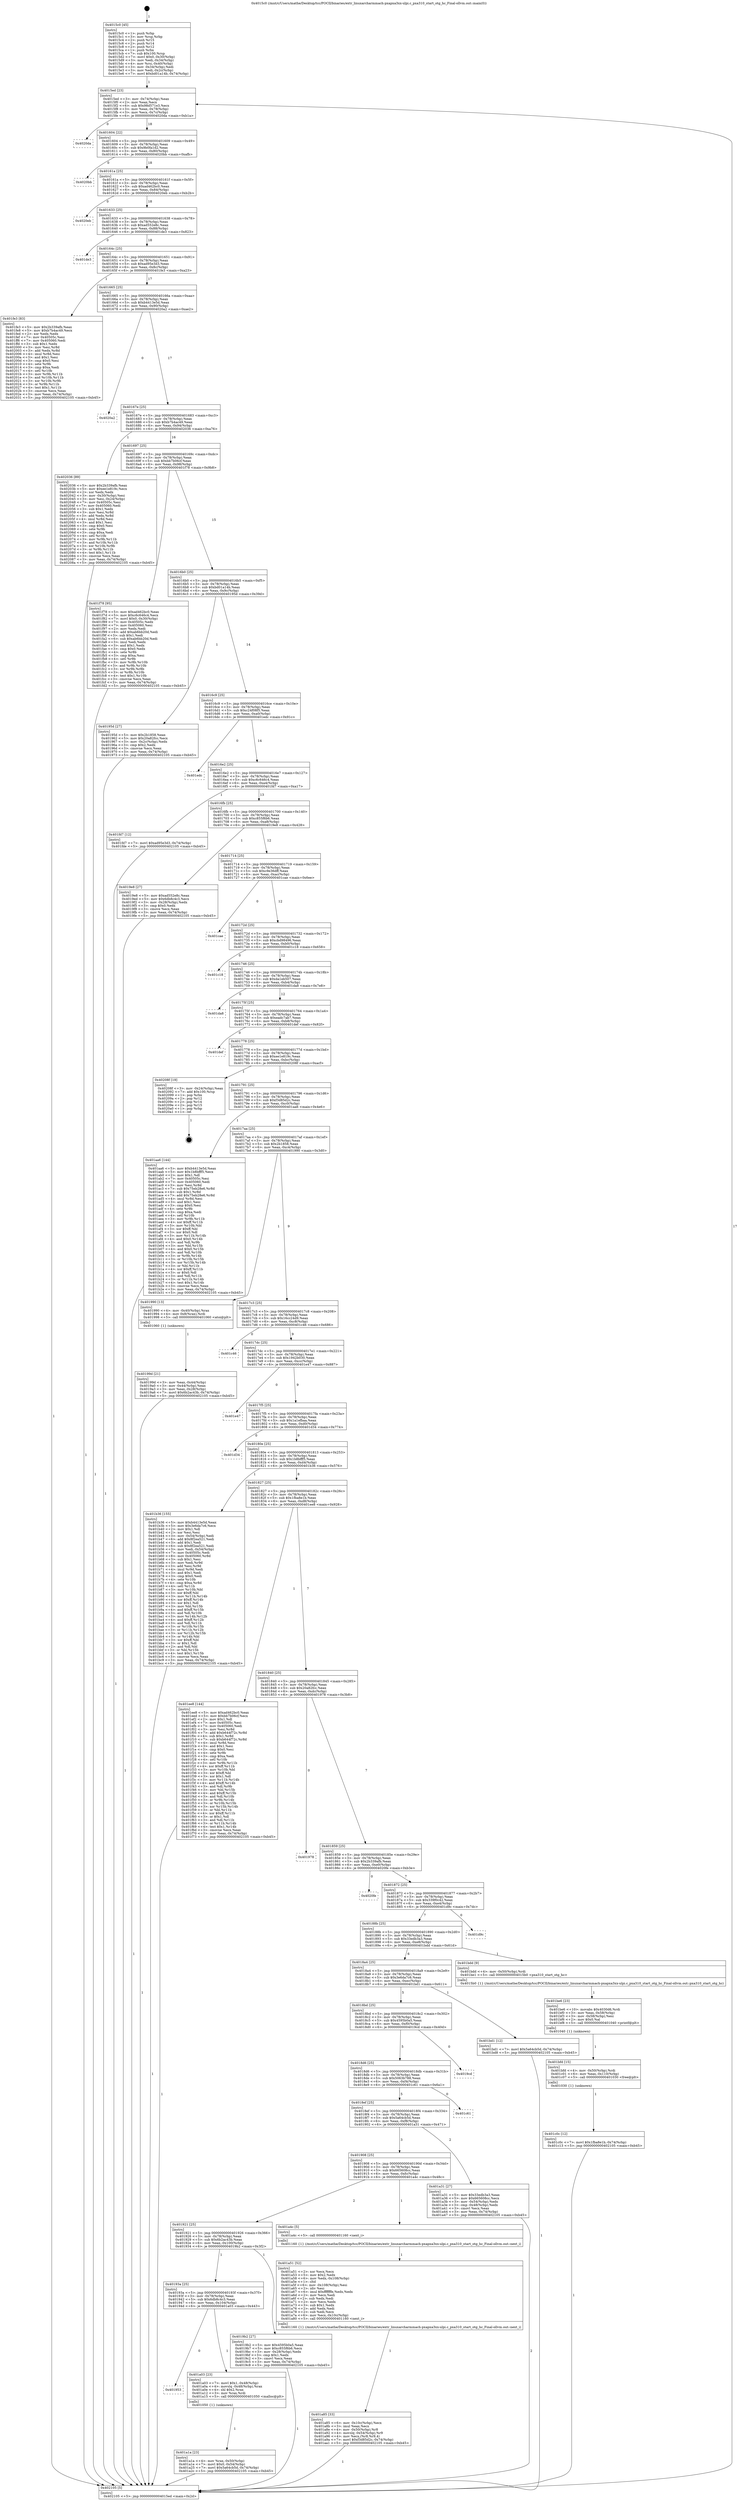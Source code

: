 digraph "0x4015c0" {
  label = "0x4015c0 (/mnt/c/Users/mathe/Desktop/tcc/POCII/binaries/extr_linuxarcharmmach-pxapxa3xx-ulpi.c_pxa310_start_otg_hc_Final-ollvm.out::main(0))"
  labelloc = "t"
  node[shape=record]

  Entry [label="",width=0.3,height=0.3,shape=circle,fillcolor=black,style=filled]
  "0x4015ed" [label="{
     0x4015ed [23]\l
     | [instrs]\l
     &nbsp;&nbsp;0x4015ed \<+3\>: mov -0x74(%rbp),%eax\l
     &nbsp;&nbsp;0x4015f0 \<+2\>: mov %eax,%ecx\l
     &nbsp;&nbsp;0x4015f2 \<+6\>: sub $0x98d571e3,%ecx\l
     &nbsp;&nbsp;0x4015f8 \<+3\>: mov %eax,-0x78(%rbp)\l
     &nbsp;&nbsp;0x4015fb \<+3\>: mov %ecx,-0x7c(%rbp)\l
     &nbsp;&nbsp;0x4015fe \<+6\>: je 00000000004020da \<main+0xb1a\>\l
  }"]
  "0x4020da" [label="{
     0x4020da\l
  }", style=dashed]
  "0x401604" [label="{
     0x401604 [22]\l
     | [instrs]\l
     &nbsp;&nbsp;0x401604 \<+5\>: jmp 0000000000401609 \<main+0x49\>\l
     &nbsp;&nbsp;0x401609 \<+3\>: mov -0x78(%rbp),%eax\l
     &nbsp;&nbsp;0x40160c \<+5\>: sub $0x9b0fa1d2,%eax\l
     &nbsp;&nbsp;0x401611 \<+3\>: mov %eax,-0x80(%rbp)\l
     &nbsp;&nbsp;0x401614 \<+6\>: je 00000000004020bb \<main+0xafb\>\l
  }"]
  Exit [label="",width=0.3,height=0.3,shape=circle,fillcolor=black,style=filled,peripheries=2]
  "0x4020bb" [label="{
     0x4020bb\l
  }", style=dashed]
  "0x40161a" [label="{
     0x40161a [25]\l
     | [instrs]\l
     &nbsp;&nbsp;0x40161a \<+5\>: jmp 000000000040161f \<main+0x5f\>\l
     &nbsp;&nbsp;0x40161f \<+3\>: mov -0x78(%rbp),%eax\l
     &nbsp;&nbsp;0x401622 \<+5\>: sub $0xad462bc0,%eax\l
     &nbsp;&nbsp;0x401627 \<+6\>: mov %eax,-0x84(%rbp)\l
     &nbsp;&nbsp;0x40162d \<+6\>: je 00000000004020eb \<main+0xb2b\>\l
  }"]
  "0x401c0c" [label="{
     0x401c0c [12]\l
     | [instrs]\l
     &nbsp;&nbsp;0x401c0c \<+7\>: movl $0x1fba8e1b,-0x74(%rbp)\l
     &nbsp;&nbsp;0x401c13 \<+5\>: jmp 0000000000402105 \<main+0xb45\>\l
  }"]
  "0x4020eb" [label="{
     0x4020eb\l
  }", style=dashed]
  "0x401633" [label="{
     0x401633 [25]\l
     | [instrs]\l
     &nbsp;&nbsp;0x401633 \<+5\>: jmp 0000000000401638 \<main+0x78\>\l
     &nbsp;&nbsp;0x401638 \<+3\>: mov -0x78(%rbp),%eax\l
     &nbsp;&nbsp;0x40163b \<+5\>: sub $0xad552e8c,%eax\l
     &nbsp;&nbsp;0x401640 \<+6\>: mov %eax,-0x88(%rbp)\l
     &nbsp;&nbsp;0x401646 \<+6\>: je 0000000000401de3 \<main+0x823\>\l
  }"]
  "0x401bfd" [label="{
     0x401bfd [15]\l
     | [instrs]\l
     &nbsp;&nbsp;0x401bfd \<+4\>: mov -0x50(%rbp),%rdi\l
     &nbsp;&nbsp;0x401c01 \<+6\>: mov %eax,-0x110(%rbp)\l
     &nbsp;&nbsp;0x401c07 \<+5\>: call 0000000000401030 \<free@plt\>\l
     | [calls]\l
     &nbsp;&nbsp;0x401030 \{1\} (unknown)\l
  }"]
  "0x401de3" [label="{
     0x401de3\l
  }", style=dashed]
  "0x40164c" [label="{
     0x40164c [25]\l
     | [instrs]\l
     &nbsp;&nbsp;0x40164c \<+5\>: jmp 0000000000401651 \<main+0x91\>\l
     &nbsp;&nbsp;0x401651 \<+3\>: mov -0x78(%rbp),%eax\l
     &nbsp;&nbsp;0x401654 \<+5\>: sub $0xad95e3d3,%eax\l
     &nbsp;&nbsp;0x401659 \<+6\>: mov %eax,-0x8c(%rbp)\l
     &nbsp;&nbsp;0x40165f \<+6\>: je 0000000000401fe3 \<main+0xa23\>\l
  }"]
  "0x401be6" [label="{
     0x401be6 [23]\l
     | [instrs]\l
     &nbsp;&nbsp;0x401be6 \<+10\>: movabs $0x4030d6,%rdi\l
     &nbsp;&nbsp;0x401bf0 \<+3\>: mov %eax,-0x58(%rbp)\l
     &nbsp;&nbsp;0x401bf3 \<+3\>: mov -0x58(%rbp),%esi\l
     &nbsp;&nbsp;0x401bf6 \<+2\>: mov $0x0,%al\l
     &nbsp;&nbsp;0x401bf8 \<+5\>: call 0000000000401040 \<printf@plt\>\l
     | [calls]\l
     &nbsp;&nbsp;0x401040 \{1\} (unknown)\l
  }"]
  "0x401fe3" [label="{
     0x401fe3 [83]\l
     | [instrs]\l
     &nbsp;&nbsp;0x401fe3 \<+5\>: mov $0x2b339afb,%eax\l
     &nbsp;&nbsp;0x401fe8 \<+5\>: mov $0xb7b4ac49,%ecx\l
     &nbsp;&nbsp;0x401fed \<+2\>: xor %edx,%edx\l
     &nbsp;&nbsp;0x401fef \<+7\>: mov 0x40505c,%esi\l
     &nbsp;&nbsp;0x401ff6 \<+7\>: mov 0x405060,%edi\l
     &nbsp;&nbsp;0x401ffd \<+3\>: sub $0x1,%edx\l
     &nbsp;&nbsp;0x402000 \<+3\>: mov %esi,%r8d\l
     &nbsp;&nbsp;0x402003 \<+3\>: add %edx,%r8d\l
     &nbsp;&nbsp;0x402006 \<+4\>: imul %r8d,%esi\l
     &nbsp;&nbsp;0x40200a \<+3\>: and $0x1,%esi\l
     &nbsp;&nbsp;0x40200d \<+3\>: cmp $0x0,%esi\l
     &nbsp;&nbsp;0x402010 \<+4\>: sete %r9b\l
     &nbsp;&nbsp;0x402014 \<+3\>: cmp $0xa,%edi\l
     &nbsp;&nbsp;0x402017 \<+4\>: setl %r10b\l
     &nbsp;&nbsp;0x40201b \<+3\>: mov %r9b,%r11b\l
     &nbsp;&nbsp;0x40201e \<+3\>: and %r10b,%r11b\l
     &nbsp;&nbsp;0x402021 \<+3\>: xor %r10b,%r9b\l
     &nbsp;&nbsp;0x402024 \<+3\>: or %r9b,%r11b\l
     &nbsp;&nbsp;0x402027 \<+4\>: test $0x1,%r11b\l
     &nbsp;&nbsp;0x40202b \<+3\>: cmovne %ecx,%eax\l
     &nbsp;&nbsp;0x40202e \<+3\>: mov %eax,-0x74(%rbp)\l
     &nbsp;&nbsp;0x402031 \<+5\>: jmp 0000000000402105 \<main+0xb45\>\l
  }"]
  "0x401665" [label="{
     0x401665 [25]\l
     | [instrs]\l
     &nbsp;&nbsp;0x401665 \<+5\>: jmp 000000000040166a \<main+0xaa\>\l
     &nbsp;&nbsp;0x40166a \<+3\>: mov -0x78(%rbp),%eax\l
     &nbsp;&nbsp;0x40166d \<+5\>: sub $0xb4413e5d,%eax\l
     &nbsp;&nbsp;0x401672 \<+6\>: mov %eax,-0x90(%rbp)\l
     &nbsp;&nbsp;0x401678 \<+6\>: je 00000000004020a2 \<main+0xae2\>\l
  }"]
  "0x401a85" [label="{
     0x401a85 [33]\l
     | [instrs]\l
     &nbsp;&nbsp;0x401a85 \<+6\>: mov -0x10c(%rbp),%ecx\l
     &nbsp;&nbsp;0x401a8b \<+3\>: imul %eax,%ecx\l
     &nbsp;&nbsp;0x401a8e \<+4\>: mov -0x50(%rbp),%r8\l
     &nbsp;&nbsp;0x401a92 \<+4\>: movslq -0x54(%rbp),%r9\l
     &nbsp;&nbsp;0x401a96 \<+4\>: mov %ecx,(%r8,%r9,4)\l
     &nbsp;&nbsp;0x401a9a \<+7\>: movl $0xf3d85d2c,-0x74(%rbp)\l
     &nbsp;&nbsp;0x401aa1 \<+5\>: jmp 0000000000402105 \<main+0xb45\>\l
  }"]
  "0x4020a2" [label="{
     0x4020a2\l
  }", style=dashed]
  "0x40167e" [label="{
     0x40167e [25]\l
     | [instrs]\l
     &nbsp;&nbsp;0x40167e \<+5\>: jmp 0000000000401683 \<main+0xc3\>\l
     &nbsp;&nbsp;0x401683 \<+3\>: mov -0x78(%rbp),%eax\l
     &nbsp;&nbsp;0x401686 \<+5\>: sub $0xb7b4ac49,%eax\l
     &nbsp;&nbsp;0x40168b \<+6\>: mov %eax,-0x94(%rbp)\l
     &nbsp;&nbsp;0x401691 \<+6\>: je 0000000000402036 \<main+0xa76\>\l
  }"]
  "0x401a51" [label="{
     0x401a51 [52]\l
     | [instrs]\l
     &nbsp;&nbsp;0x401a51 \<+2\>: xor %ecx,%ecx\l
     &nbsp;&nbsp;0x401a53 \<+5\>: mov $0x2,%edx\l
     &nbsp;&nbsp;0x401a58 \<+6\>: mov %edx,-0x108(%rbp)\l
     &nbsp;&nbsp;0x401a5e \<+1\>: cltd\l
     &nbsp;&nbsp;0x401a5f \<+6\>: mov -0x108(%rbp),%esi\l
     &nbsp;&nbsp;0x401a65 \<+2\>: idiv %esi\l
     &nbsp;&nbsp;0x401a67 \<+6\>: imul $0xfffffffe,%edx,%edx\l
     &nbsp;&nbsp;0x401a6d \<+2\>: mov %ecx,%edi\l
     &nbsp;&nbsp;0x401a6f \<+2\>: sub %edx,%edi\l
     &nbsp;&nbsp;0x401a71 \<+2\>: mov %ecx,%edx\l
     &nbsp;&nbsp;0x401a73 \<+3\>: sub $0x1,%edx\l
     &nbsp;&nbsp;0x401a76 \<+2\>: add %edx,%edi\l
     &nbsp;&nbsp;0x401a78 \<+2\>: sub %edi,%ecx\l
     &nbsp;&nbsp;0x401a7a \<+6\>: mov %ecx,-0x10c(%rbp)\l
     &nbsp;&nbsp;0x401a80 \<+5\>: call 0000000000401160 \<next_i\>\l
     | [calls]\l
     &nbsp;&nbsp;0x401160 \{1\} (/mnt/c/Users/mathe/Desktop/tcc/POCII/binaries/extr_linuxarcharmmach-pxapxa3xx-ulpi.c_pxa310_start_otg_hc_Final-ollvm.out::next_i)\l
  }"]
  "0x402036" [label="{
     0x402036 [89]\l
     | [instrs]\l
     &nbsp;&nbsp;0x402036 \<+5\>: mov $0x2b339afb,%eax\l
     &nbsp;&nbsp;0x40203b \<+5\>: mov $0xee1e819c,%ecx\l
     &nbsp;&nbsp;0x402040 \<+2\>: xor %edx,%edx\l
     &nbsp;&nbsp;0x402042 \<+3\>: mov -0x30(%rbp),%esi\l
     &nbsp;&nbsp;0x402045 \<+3\>: mov %esi,-0x24(%rbp)\l
     &nbsp;&nbsp;0x402048 \<+7\>: mov 0x40505c,%esi\l
     &nbsp;&nbsp;0x40204f \<+7\>: mov 0x405060,%edi\l
     &nbsp;&nbsp;0x402056 \<+3\>: sub $0x1,%edx\l
     &nbsp;&nbsp;0x402059 \<+3\>: mov %esi,%r8d\l
     &nbsp;&nbsp;0x40205c \<+3\>: add %edx,%r8d\l
     &nbsp;&nbsp;0x40205f \<+4\>: imul %r8d,%esi\l
     &nbsp;&nbsp;0x402063 \<+3\>: and $0x1,%esi\l
     &nbsp;&nbsp;0x402066 \<+3\>: cmp $0x0,%esi\l
     &nbsp;&nbsp;0x402069 \<+4\>: sete %r9b\l
     &nbsp;&nbsp;0x40206d \<+3\>: cmp $0xa,%edi\l
     &nbsp;&nbsp;0x402070 \<+4\>: setl %r10b\l
     &nbsp;&nbsp;0x402074 \<+3\>: mov %r9b,%r11b\l
     &nbsp;&nbsp;0x402077 \<+3\>: and %r10b,%r11b\l
     &nbsp;&nbsp;0x40207a \<+3\>: xor %r10b,%r9b\l
     &nbsp;&nbsp;0x40207d \<+3\>: or %r9b,%r11b\l
     &nbsp;&nbsp;0x402080 \<+4\>: test $0x1,%r11b\l
     &nbsp;&nbsp;0x402084 \<+3\>: cmovne %ecx,%eax\l
     &nbsp;&nbsp;0x402087 \<+3\>: mov %eax,-0x74(%rbp)\l
     &nbsp;&nbsp;0x40208a \<+5\>: jmp 0000000000402105 \<main+0xb45\>\l
  }"]
  "0x401697" [label="{
     0x401697 [25]\l
     | [instrs]\l
     &nbsp;&nbsp;0x401697 \<+5\>: jmp 000000000040169c \<main+0xdc\>\l
     &nbsp;&nbsp;0x40169c \<+3\>: mov -0x78(%rbp),%eax\l
     &nbsp;&nbsp;0x40169f \<+5\>: sub $0xbb7b06cf,%eax\l
     &nbsp;&nbsp;0x4016a4 \<+6\>: mov %eax,-0x98(%rbp)\l
     &nbsp;&nbsp;0x4016aa \<+6\>: je 0000000000401f78 \<main+0x9b8\>\l
  }"]
  "0x401a1a" [label="{
     0x401a1a [23]\l
     | [instrs]\l
     &nbsp;&nbsp;0x401a1a \<+4\>: mov %rax,-0x50(%rbp)\l
     &nbsp;&nbsp;0x401a1e \<+7\>: movl $0x0,-0x54(%rbp)\l
     &nbsp;&nbsp;0x401a25 \<+7\>: movl $0x5a64cb5d,-0x74(%rbp)\l
     &nbsp;&nbsp;0x401a2c \<+5\>: jmp 0000000000402105 \<main+0xb45\>\l
  }"]
  "0x401f78" [label="{
     0x401f78 [95]\l
     | [instrs]\l
     &nbsp;&nbsp;0x401f78 \<+5\>: mov $0xad462bc0,%eax\l
     &nbsp;&nbsp;0x401f7d \<+5\>: mov $0xc6c646c4,%ecx\l
     &nbsp;&nbsp;0x401f82 \<+7\>: movl $0x0,-0x30(%rbp)\l
     &nbsp;&nbsp;0x401f89 \<+7\>: mov 0x40505c,%edx\l
     &nbsp;&nbsp;0x401f90 \<+7\>: mov 0x405060,%esi\l
     &nbsp;&nbsp;0x401f97 \<+2\>: mov %edx,%edi\l
     &nbsp;&nbsp;0x401f99 \<+6\>: add $0xab6bb20d,%edi\l
     &nbsp;&nbsp;0x401f9f \<+3\>: sub $0x1,%edi\l
     &nbsp;&nbsp;0x401fa2 \<+6\>: sub $0xab6bb20d,%edi\l
     &nbsp;&nbsp;0x401fa8 \<+3\>: imul %edi,%edx\l
     &nbsp;&nbsp;0x401fab \<+3\>: and $0x1,%edx\l
     &nbsp;&nbsp;0x401fae \<+3\>: cmp $0x0,%edx\l
     &nbsp;&nbsp;0x401fb1 \<+4\>: sete %r8b\l
     &nbsp;&nbsp;0x401fb5 \<+3\>: cmp $0xa,%esi\l
     &nbsp;&nbsp;0x401fb8 \<+4\>: setl %r9b\l
     &nbsp;&nbsp;0x401fbc \<+3\>: mov %r8b,%r10b\l
     &nbsp;&nbsp;0x401fbf \<+3\>: and %r9b,%r10b\l
     &nbsp;&nbsp;0x401fc2 \<+3\>: xor %r9b,%r8b\l
     &nbsp;&nbsp;0x401fc5 \<+3\>: or %r8b,%r10b\l
     &nbsp;&nbsp;0x401fc8 \<+4\>: test $0x1,%r10b\l
     &nbsp;&nbsp;0x401fcc \<+3\>: cmovne %ecx,%eax\l
     &nbsp;&nbsp;0x401fcf \<+3\>: mov %eax,-0x74(%rbp)\l
     &nbsp;&nbsp;0x401fd2 \<+5\>: jmp 0000000000402105 \<main+0xb45\>\l
  }"]
  "0x4016b0" [label="{
     0x4016b0 [25]\l
     | [instrs]\l
     &nbsp;&nbsp;0x4016b0 \<+5\>: jmp 00000000004016b5 \<main+0xf5\>\l
     &nbsp;&nbsp;0x4016b5 \<+3\>: mov -0x78(%rbp),%eax\l
     &nbsp;&nbsp;0x4016b8 \<+5\>: sub $0xbd01a14b,%eax\l
     &nbsp;&nbsp;0x4016bd \<+6\>: mov %eax,-0x9c(%rbp)\l
     &nbsp;&nbsp;0x4016c3 \<+6\>: je 000000000040195d \<main+0x39d\>\l
  }"]
  "0x401953" [label="{
     0x401953\l
  }", style=dashed]
  "0x40195d" [label="{
     0x40195d [27]\l
     | [instrs]\l
     &nbsp;&nbsp;0x40195d \<+5\>: mov $0x2b1858,%eax\l
     &nbsp;&nbsp;0x401962 \<+5\>: mov $0x20a82fcc,%ecx\l
     &nbsp;&nbsp;0x401967 \<+3\>: mov -0x2c(%rbp),%edx\l
     &nbsp;&nbsp;0x40196a \<+3\>: cmp $0x2,%edx\l
     &nbsp;&nbsp;0x40196d \<+3\>: cmovne %ecx,%eax\l
     &nbsp;&nbsp;0x401970 \<+3\>: mov %eax,-0x74(%rbp)\l
     &nbsp;&nbsp;0x401973 \<+5\>: jmp 0000000000402105 \<main+0xb45\>\l
  }"]
  "0x4016c9" [label="{
     0x4016c9 [25]\l
     | [instrs]\l
     &nbsp;&nbsp;0x4016c9 \<+5\>: jmp 00000000004016ce \<main+0x10e\>\l
     &nbsp;&nbsp;0x4016ce \<+3\>: mov -0x78(%rbp),%eax\l
     &nbsp;&nbsp;0x4016d1 \<+5\>: sub $0xc24f08f5,%eax\l
     &nbsp;&nbsp;0x4016d6 \<+6\>: mov %eax,-0xa0(%rbp)\l
     &nbsp;&nbsp;0x4016dc \<+6\>: je 0000000000401edc \<main+0x91c\>\l
  }"]
  "0x402105" [label="{
     0x402105 [5]\l
     | [instrs]\l
     &nbsp;&nbsp;0x402105 \<+5\>: jmp 00000000004015ed \<main+0x2d\>\l
  }"]
  "0x4015c0" [label="{
     0x4015c0 [45]\l
     | [instrs]\l
     &nbsp;&nbsp;0x4015c0 \<+1\>: push %rbp\l
     &nbsp;&nbsp;0x4015c1 \<+3\>: mov %rsp,%rbp\l
     &nbsp;&nbsp;0x4015c4 \<+2\>: push %r15\l
     &nbsp;&nbsp;0x4015c6 \<+2\>: push %r14\l
     &nbsp;&nbsp;0x4015c8 \<+2\>: push %r12\l
     &nbsp;&nbsp;0x4015ca \<+1\>: push %rbx\l
     &nbsp;&nbsp;0x4015cb \<+7\>: sub $0x100,%rsp\l
     &nbsp;&nbsp;0x4015d2 \<+7\>: movl $0x0,-0x30(%rbp)\l
     &nbsp;&nbsp;0x4015d9 \<+3\>: mov %edi,-0x34(%rbp)\l
     &nbsp;&nbsp;0x4015dc \<+4\>: mov %rsi,-0x40(%rbp)\l
     &nbsp;&nbsp;0x4015e0 \<+3\>: mov -0x34(%rbp),%edi\l
     &nbsp;&nbsp;0x4015e3 \<+3\>: mov %edi,-0x2c(%rbp)\l
     &nbsp;&nbsp;0x4015e6 \<+7\>: movl $0xbd01a14b,-0x74(%rbp)\l
  }"]
  "0x401a03" [label="{
     0x401a03 [23]\l
     | [instrs]\l
     &nbsp;&nbsp;0x401a03 \<+7\>: movl $0x1,-0x48(%rbp)\l
     &nbsp;&nbsp;0x401a0a \<+4\>: movslq -0x48(%rbp),%rax\l
     &nbsp;&nbsp;0x401a0e \<+4\>: shl $0x2,%rax\l
     &nbsp;&nbsp;0x401a12 \<+3\>: mov %rax,%rdi\l
     &nbsp;&nbsp;0x401a15 \<+5\>: call 0000000000401050 \<malloc@plt\>\l
     | [calls]\l
     &nbsp;&nbsp;0x401050 \{1\} (unknown)\l
  }"]
  "0x401edc" [label="{
     0x401edc\l
  }", style=dashed]
  "0x4016e2" [label="{
     0x4016e2 [25]\l
     | [instrs]\l
     &nbsp;&nbsp;0x4016e2 \<+5\>: jmp 00000000004016e7 \<main+0x127\>\l
     &nbsp;&nbsp;0x4016e7 \<+3\>: mov -0x78(%rbp),%eax\l
     &nbsp;&nbsp;0x4016ea \<+5\>: sub $0xc6c646c4,%eax\l
     &nbsp;&nbsp;0x4016ef \<+6\>: mov %eax,-0xa4(%rbp)\l
     &nbsp;&nbsp;0x4016f5 \<+6\>: je 0000000000401fd7 \<main+0xa17\>\l
  }"]
  "0x40193a" [label="{
     0x40193a [25]\l
     | [instrs]\l
     &nbsp;&nbsp;0x40193a \<+5\>: jmp 000000000040193f \<main+0x37f\>\l
     &nbsp;&nbsp;0x40193f \<+3\>: mov -0x78(%rbp),%eax\l
     &nbsp;&nbsp;0x401942 \<+5\>: sub $0x6db8c4c3,%eax\l
     &nbsp;&nbsp;0x401947 \<+6\>: mov %eax,-0x104(%rbp)\l
     &nbsp;&nbsp;0x40194d \<+6\>: je 0000000000401a03 \<main+0x443\>\l
  }"]
  "0x401fd7" [label="{
     0x401fd7 [12]\l
     | [instrs]\l
     &nbsp;&nbsp;0x401fd7 \<+7\>: movl $0xad95e3d3,-0x74(%rbp)\l
     &nbsp;&nbsp;0x401fde \<+5\>: jmp 0000000000402105 \<main+0xb45\>\l
  }"]
  "0x4016fb" [label="{
     0x4016fb [25]\l
     | [instrs]\l
     &nbsp;&nbsp;0x4016fb \<+5\>: jmp 0000000000401700 \<main+0x140\>\l
     &nbsp;&nbsp;0x401700 \<+3\>: mov -0x78(%rbp),%eax\l
     &nbsp;&nbsp;0x401703 \<+5\>: sub $0xc855f6b6,%eax\l
     &nbsp;&nbsp;0x401708 \<+6\>: mov %eax,-0xa8(%rbp)\l
     &nbsp;&nbsp;0x40170e \<+6\>: je 00000000004019e8 \<main+0x428\>\l
  }"]
  "0x4019b2" [label="{
     0x4019b2 [27]\l
     | [instrs]\l
     &nbsp;&nbsp;0x4019b2 \<+5\>: mov $0x4595b0a5,%eax\l
     &nbsp;&nbsp;0x4019b7 \<+5\>: mov $0xc855f6b6,%ecx\l
     &nbsp;&nbsp;0x4019bc \<+3\>: mov -0x28(%rbp),%edx\l
     &nbsp;&nbsp;0x4019bf \<+3\>: cmp $0x1,%edx\l
     &nbsp;&nbsp;0x4019c2 \<+3\>: cmovl %ecx,%eax\l
     &nbsp;&nbsp;0x4019c5 \<+3\>: mov %eax,-0x74(%rbp)\l
     &nbsp;&nbsp;0x4019c8 \<+5\>: jmp 0000000000402105 \<main+0xb45\>\l
  }"]
  "0x4019e8" [label="{
     0x4019e8 [27]\l
     | [instrs]\l
     &nbsp;&nbsp;0x4019e8 \<+5\>: mov $0xad552e8c,%eax\l
     &nbsp;&nbsp;0x4019ed \<+5\>: mov $0x6db8c4c3,%ecx\l
     &nbsp;&nbsp;0x4019f2 \<+3\>: mov -0x28(%rbp),%edx\l
     &nbsp;&nbsp;0x4019f5 \<+3\>: cmp $0x0,%edx\l
     &nbsp;&nbsp;0x4019f8 \<+3\>: cmove %ecx,%eax\l
     &nbsp;&nbsp;0x4019fb \<+3\>: mov %eax,-0x74(%rbp)\l
     &nbsp;&nbsp;0x4019fe \<+5\>: jmp 0000000000402105 \<main+0xb45\>\l
  }"]
  "0x401714" [label="{
     0x401714 [25]\l
     | [instrs]\l
     &nbsp;&nbsp;0x401714 \<+5\>: jmp 0000000000401719 \<main+0x159\>\l
     &nbsp;&nbsp;0x401719 \<+3\>: mov -0x78(%rbp),%eax\l
     &nbsp;&nbsp;0x40171c \<+5\>: sub $0xc9e36dff,%eax\l
     &nbsp;&nbsp;0x401721 \<+6\>: mov %eax,-0xac(%rbp)\l
     &nbsp;&nbsp;0x401727 \<+6\>: je 0000000000401cae \<main+0x6ee\>\l
  }"]
  "0x401921" [label="{
     0x401921 [25]\l
     | [instrs]\l
     &nbsp;&nbsp;0x401921 \<+5\>: jmp 0000000000401926 \<main+0x366\>\l
     &nbsp;&nbsp;0x401926 \<+3\>: mov -0x78(%rbp),%eax\l
     &nbsp;&nbsp;0x401929 \<+5\>: sub $0x6b2ac43b,%eax\l
     &nbsp;&nbsp;0x40192e \<+6\>: mov %eax,-0x100(%rbp)\l
     &nbsp;&nbsp;0x401934 \<+6\>: je 00000000004019b2 \<main+0x3f2\>\l
  }"]
  "0x401cae" [label="{
     0x401cae\l
  }", style=dashed]
  "0x40172d" [label="{
     0x40172d [25]\l
     | [instrs]\l
     &nbsp;&nbsp;0x40172d \<+5\>: jmp 0000000000401732 \<main+0x172\>\l
     &nbsp;&nbsp;0x401732 \<+3\>: mov -0x78(%rbp),%eax\l
     &nbsp;&nbsp;0x401735 \<+5\>: sub $0xcbd98496,%eax\l
     &nbsp;&nbsp;0x40173a \<+6\>: mov %eax,-0xb0(%rbp)\l
     &nbsp;&nbsp;0x401740 \<+6\>: je 0000000000401c18 \<main+0x658\>\l
  }"]
  "0x401a4c" [label="{
     0x401a4c [5]\l
     | [instrs]\l
     &nbsp;&nbsp;0x401a4c \<+5\>: call 0000000000401160 \<next_i\>\l
     | [calls]\l
     &nbsp;&nbsp;0x401160 \{1\} (/mnt/c/Users/mathe/Desktop/tcc/POCII/binaries/extr_linuxarcharmmach-pxapxa3xx-ulpi.c_pxa310_start_otg_hc_Final-ollvm.out::next_i)\l
  }"]
  "0x401c18" [label="{
     0x401c18\l
  }", style=dashed]
  "0x401746" [label="{
     0x401746 [25]\l
     | [instrs]\l
     &nbsp;&nbsp;0x401746 \<+5\>: jmp 000000000040174b \<main+0x18b\>\l
     &nbsp;&nbsp;0x40174b \<+3\>: mov -0x78(%rbp),%eax\l
     &nbsp;&nbsp;0x40174e \<+5\>: sub $0xda1eb507,%eax\l
     &nbsp;&nbsp;0x401753 \<+6\>: mov %eax,-0xb4(%rbp)\l
     &nbsp;&nbsp;0x401759 \<+6\>: je 0000000000401da8 \<main+0x7e8\>\l
  }"]
  "0x401908" [label="{
     0x401908 [25]\l
     | [instrs]\l
     &nbsp;&nbsp;0x401908 \<+5\>: jmp 000000000040190d \<main+0x34d\>\l
     &nbsp;&nbsp;0x40190d \<+3\>: mov -0x78(%rbp),%eax\l
     &nbsp;&nbsp;0x401910 \<+5\>: sub $0x665608cc,%eax\l
     &nbsp;&nbsp;0x401915 \<+6\>: mov %eax,-0xfc(%rbp)\l
     &nbsp;&nbsp;0x40191b \<+6\>: je 0000000000401a4c \<main+0x48c\>\l
  }"]
  "0x401da8" [label="{
     0x401da8\l
  }", style=dashed]
  "0x40175f" [label="{
     0x40175f [25]\l
     | [instrs]\l
     &nbsp;&nbsp;0x40175f \<+5\>: jmp 0000000000401764 \<main+0x1a4\>\l
     &nbsp;&nbsp;0x401764 \<+3\>: mov -0x78(%rbp),%eax\l
     &nbsp;&nbsp;0x401767 \<+5\>: sub $0xeadc7ab7,%eax\l
     &nbsp;&nbsp;0x40176c \<+6\>: mov %eax,-0xb8(%rbp)\l
     &nbsp;&nbsp;0x401772 \<+6\>: je 0000000000401def \<main+0x82f\>\l
  }"]
  "0x401a31" [label="{
     0x401a31 [27]\l
     | [instrs]\l
     &nbsp;&nbsp;0x401a31 \<+5\>: mov $0x33edb3a3,%eax\l
     &nbsp;&nbsp;0x401a36 \<+5\>: mov $0x665608cc,%ecx\l
     &nbsp;&nbsp;0x401a3b \<+3\>: mov -0x54(%rbp),%edx\l
     &nbsp;&nbsp;0x401a3e \<+3\>: cmp -0x48(%rbp),%edx\l
     &nbsp;&nbsp;0x401a41 \<+3\>: cmovl %ecx,%eax\l
     &nbsp;&nbsp;0x401a44 \<+3\>: mov %eax,-0x74(%rbp)\l
     &nbsp;&nbsp;0x401a47 \<+5\>: jmp 0000000000402105 \<main+0xb45\>\l
  }"]
  "0x401def" [label="{
     0x401def\l
  }", style=dashed]
  "0x401778" [label="{
     0x401778 [25]\l
     | [instrs]\l
     &nbsp;&nbsp;0x401778 \<+5\>: jmp 000000000040177d \<main+0x1bd\>\l
     &nbsp;&nbsp;0x40177d \<+3\>: mov -0x78(%rbp),%eax\l
     &nbsp;&nbsp;0x401780 \<+5\>: sub $0xee1e819c,%eax\l
     &nbsp;&nbsp;0x401785 \<+6\>: mov %eax,-0xbc(%rbp)\l
     &nbsp;&nbsp;0x40178b \<+6\>: je 000000000040208f \<main+0xacf\>\l
  }"]
  "0x4018ef" [label="{
     0x4018ef [25]\l
     | [instrs]\l
     &nbsp;&nbsp;0x4018ef \<+5\>: jmp 00000000004018f4 \<main+0x334\>\l
     &nbsp;&nbsp;0x4018f4 \<+3\>: mov -0x78(%rbp),%eax\l
     &nbsp;&nbsp;0x4018f7 \<+5\>: sub $0x5a64cb5d,%eax\l
     &nbsp;&nbsp;0x4018fc \<+6\>: mov %eax,-0xf8(%rbp)\l
     &nbsp;&nbsp;0x401902 \<+6\>: je 0000000000401a31 \<main+0x471\>\l
  }"]
  "0x40208f" [label="{
     0x40208f [19]\l
     | [instrs]\l
     &nbsp;&nbsp;0x40208f \<+3\>: mov -0x24(%rbp),%eax\l
     &nbsp;&nbsp;0x402092 \<+7\>: add $0x100,%rsp\l
     &nbsp;&nbsp;0x402099 \<+1\>: pop %rbx\l
     &nbsp;&nbsp;0x40209a \<+2\>: pop %r12\l
     &nbsp;&nbsp;0x40209c \<+2\>: pop %r14\l
     &nbsp;&nbsp;0x40209e \<+2\>: pop %r15\l
     &nbsp;&nbsp;0x4020a0 \<+1\>: pop %rbp\l
     &nbsp;&nbsp;0x4020a1 \<+1\>: ret\l
  }"]
  "0x401791" [label="{
     0x401791 [25]\l
     | [instrs]\l
     &nbsp;&nbsp;0x401791 \<+5\>: jmp 0000000000401796 \<main+0x1d6\>\l
     &nbsp;&nbsp;0x401796 \<+3\>: mov -0x78(%rbp),%eax\l
     &nbsp;&nbsp;0x401799 \<+5\>: sub $0xf3d85d2c,%eax\l
     &nbsp;&nbsp;0x40179e \<+6\>: mov %eax,-0xc0(%rbp)\l
     &nbsp;&nbsp;0x4017a4 \<+6\>: je 0000000000401aa6 \<main+0x4e6\>\l
  }"]
  "0x401c61" [label="{
     0x401c61\l
  }", style=dashed]
  "0x401aa6" [label="{
     0x401aa6 [144]\l
     | [instrs]\l
     &nbsp;&nbsp;0x401aa6 \<+5\>: mov $0xb4413e5d,%eax\l
     &nbsp;&nbsp;0x401aab \<+5\>: mov $0x1b8bfff5,%ecx\l
     &nbsp;&nbsp;0x401ab0 \<+2\>: mov $0x1,%dl\l
     &nbsp;&nbsp;0x401ab2 \<+7\>: mov 0x40505c,%esi\l
     &nbsp;&nbsp;0x401ab9 \<+7\>: mov 0x405060,%edi\l
     &nbsp;&nbsp;0x401ac0 \<+3\>: mov %esi,%r8d\l
     &nbsp;&nbsp;0x401ac3 \<+7\>: sub $0x75eb28e6,%r8d\l
     &nbsp;&nbsp;0x401aca \<+4\>: sub $0x1,%r8d\l
     &nbsp;&nbsp;0x401ace \<+7\>: add $0x75eb28e6,%r8d\l
     &nbsp;&nbsp;0x401ad5 \<+4\>: imul %r8d,%esi\l
     &nbsp;&nbsp;0x401ad9 \<+3\>: and $0x1,%esi\l
     &nbsp;&nbsp;0x401adc \<+3\>: cmp $0x0,%esi\l
     &nbsp;&nbsp;0x401adf \<+4\>: sete %r9b\l
     &nbsp;&nbsp;0x401ae3 \<+3\>: cmp $0xa,%edi\l
     &nbsp;&nbsp;0x401ae6 \<+4\>: setl %r10b\l
     &nbsp;&nbsp;0x401aea \<+3\>: mov %r9b,%r11b\l
     &nbsp;&nbsp;0x401aed \<+4\>: xor $0xff,%r11b\l
     &nbsp;&nbsp;0x401af1 \<+3\>: mov %r10b,%bl\l
     &nbsp;&nbsp;0x401af4 \<+3\>: xor $0xff,%bl\l
     &nbsp;&nbsp;0x401af7 \<+3\>: xor $0x0,%dl\l
     &nbsp;&nbsp;0x401afa \<+3\>: mov %r11b,%r14b\l
     &nbsp;&nbsp;0x401afd \<+4\>: and $0x0,%r14b\l
     &nbsp;&nbsp;0x401b01 \<+3\>: and %dl,%r9b\l
     &nbsp;&nbsp;0x401b04 \<+3\>: mov %bl,%r15b\l
     &nbsp;&nbsp;0x401b07 \<+4\>: and $0x0,%r15b\l
     &nbsp;&nbsp;0x401b0b \<+3\>: and %dl,%r10b\l
     &nbsp;&nbsp;0x401b0e \<+3\>: or %r9b,%r14b\l
     &nbsp;&nbsp;0x401b11 \<+3\>: or %r10b,%r15b\l
     &nbsp;&nbsp;0x401b14 \<+3\>: xor %r15b,%r14b\l
     &nbsp;&nbsp;0x401b17 \<+3\>: or %bl,%r11b\l
     &nbsp;&nbsp;0x401b1a \<+4\>: xor $0xff,%r11b\l
     &nbsp;&nbsp;0x401b1e \<+3\>: or $0x0,%dl\l
     &nbsp;&nbsp;0x401b21 \<+3\>: and %dl,%r11b\l
     &nbsp;&nbsp;0x401b24 \<+3\>: or %r11b,%r14b\l
     &nbsp;&nbsp;0x401b27 \<+4\>: test $0x1,%r14b\l
     &nbsp;&nbsp;0x401b2b \<+3\>: cmovne %ecx,%eax\l
     &nbsp;&nbsp;0x401b2e \<+3\>: mov %eax,-0x74(%rbp)\l
     &nbsp;&nbsp;0x401b31 \<+5\>: jmp 0000000000402105 \<main+0xb45\>\l
  }"]
  "0x4017aa" [label="{
     0x4017aa [25]\l
     | [instrs]\l
     &nbsp;&nbsp;0x4017aa \<+5\>: jmp 00000000004017af \<main+0x1ef\>\l
     &nbsp;&nbsp;0x4017af \<+3\>: mov -0x78(%rbp),%eax\l
     &nbsp;&nbsp;0x4017b2 \<+5\>: sub $0x2b1858,%eax\l
     &nbsp;&nbsp;0x4017b7 \<+6\>: mov %eax,-0xc4(%rbp)\l
     &nbsp;&nbsp;0x4017bd \<+6\>: je 0000000000401990 \<main+0x3d0\>\l
  }"]
  "0x4018d6" [label="{
     0x4018d6 [25]\l
     | [instrs]\l
     &nbsp;&nbsp;0x4018d6 \<+5\>: jmp 00000000004018db \<main+0x31b\>\l
     &nbsp;&nbsp;0x4018db \<+3\>: mov -0x78(%rbp),%eax\l
     &nbsp;&nbsp;0x4018de \<+5\>: sub $0x5063b788,%eax\l
     &nbsp;&nbsp;0x4018e3 \<+6\>: mov %eax,-0xf4(%rbp)\l
     &nbsp;&nbsp;0x4018e9 \<+6\>: je 0000000000401c61 \<main+0x6a1\>\l
  }"]
  "0x401990" [label="{
     0x401990 [13]\l
     | [instrs]\l
     &nbsp;&nbsp;0x401990 \<+4\>: mov -0x40(%rbp),%rax\l
     &nbsp;&nbsp;0x401994 \<+4\>: mov 0x8(%rax),%rdi\l
     &nbsp;&nbsp;0x401998 \<+5\>: call 0000000000401060 \<atoi@plt\>\l
     | [calls]\l
     &nbsp;&nbsp;0x401060 \{1\} (unknown)\l
  }"]
  "0x4017c3" [label="{
     0x4017c3 [25]\l
     | [instrs]\l
     &nbsp;&nbsp;0x4017c3 \<+5\>: jmp 00000000004017c8 \<main+0x208\>\l
     &nbsp;&nbsp;0x4017c8 \<+3\>: mov -0x78(%rbp),%eax\l
     &nbsp;&nbsp;0x4017cb \<+5\>: sub $0x16cc24d9,%eax\l
     &nbsp;&nbsp;0x4017d0 \<+6\>: mov %eax,-0xc8(%rbp)\l
     &nbsp;&nbsp;0x4017d6 \<+6\>: je 0000000000401c46 \<main+0x686\>\l
  }"]
  "0x40199d" [label="{
     0x40199d [21]\l
     | [instrs]\l
     &nbsp;&nbsp;0x40199d \<+3\>: mov %eax,-0x44(%rbp)\l
     &nbsp;&nbsp;0x4019a0 \<+3\>: mov -0x44(%rbp),%eax\l
     &nbsp;&nbsp;0x4019a3 \<+3\>: mov %eax,-0x28(%rbp)\l
     &nbsp;&nbsp;0x4019a6 \<+7\>: movl $0x6b2ac43b,-0x74(%rbp)\l
     &nbsp;&nbsp;0x4019ad \<+5\>: jmp 0000000000402105 \<main+0xb45\>\l
  }"]
  "0x4019cd" [label="{
     0x4019cd\l
  }", style=dashed]
  "0x401c46" [label="{
     0x401c46\l
  }", style=dashed]
  "0x4017dc" [label="{
     0x4017dc [25]\l
     | [instrs]\l
     &nbsp;&nbsp;0x4017dc \<+5\>: jmp 00000000004017e1 \<main+0x221\>\l
     &nbsp;&nbsp;0x4017e1 \<+3\>: mov -0x78(%rbp),%eax\l
     &nbsp;&nbsp;0x4017e4 \<+5\>: sub $0x1942b030,%eax\l
     &nbsp;&nbsp;0x4017e9 \<+6\>: mov %eax,-0xcc(%rbp)\l
     &nbsp;&nbsp;0x4017ef \<+6\>: je 0000000000401e47 \<main+0x887\>\l
  }"]
  "0x4018bd" [label="{
     0x4018bd [25]\l
     | [instrs]\l
     &nbsp;&nbsp;0x4018bd \<+5\>: jmp 00000000004018c2 \<main+0x302\>\l
     &nbsp;&nbsp;0x4018c2 \<+3\>: mov -0x78(%rbp),%eax\l
     &nbsp;&nbsp;0x4018c5 \<+5\>: sub $0x4595b0a5,%eax\l
     &nbsp;&nbsp;0x4018ca \<+6\>: mov %eax,-0xf0(%rbp)\l
     &nbsp;&nbsp;0x4018d0 \<+6\>: je 00000000004019cd \<main+0x40d\>\l
  }"]
  "0x401e47" [label="{
     0x401e47\l
  }", style=dashed]
  "0x4017f5" [label="{
     0x4017f5 [25]\l
     | [instrs]\l
     &nbsp;&nbsp;0x4017f5 \<+5\>: jmp 00000000004017fa \<main+0x23a\>\l
     &nbsp;&nbsp;0x4017fa \<+3\>: mov -0x78(%rbp),%eax\l
     &nbsp;&nbsp;0x4017fd \<+5\>: sub $0x1a1efbaa,%eax\l
     &nbsp;&nbsp;0x401802 \<+6\>: mov %eax,-0xd0(%rbp)\l
     &nbsp;&nbsp;0x401808 \<+6\>: je 0000000000401d34 \<main+0x774\>\l
  }"]
  "0x401bd1" [label="{
     0x401bd1 [12]\l
     | [instrs]\l
     &nbsp;&nbsp;0x401bd1 \<+7\>: movl $0x5a64cb5d,-0x74(%rbp)\l
     &nbsp;&nbsp;0x401bd8 \<+5\>: jmp 0000000000402105 \<main+0xb45\>\l
  }"]
  "0x401d34" [label="{
     0x401d34\l
  }", style=dashed]
  "0x40180e" [label="{
     0x40180e [25]\l
     | [instrs]\l
     &nbsp;&nbsp;0x40180e \<+5\>: jmp 0000000000401813 \<main+0x253\>\l
     &nbsp;&nbsp;0x401813 \<+3\>: mov -0x78(%rbp),%eax\l
     &nbsp;&nbsp;0x401816 \<+5\>: sub $0x1b8bfff5,%eax\l
     &nbsp;&nbsp;0x40181b \<+6\>: mov %eax,-0xd4(%rbp)\l
     &nbsp;&nbsp;0x401821 \<+6\>: je 0000000000401b36 \<main+0x576\>\l
  }"]
  "0x4018a4" [label="{
     0x4018a4 [25]\l
     | [instrs]\l
     &nbsp;&nbsp;0x4018a4 \<+5\>: jmp 00000000004018a9 \<main+0x2e9\>\l
     &nbsp;&nbsp;0x4018a9 \<+3\>: mov -0x78(%rbp),%eax\l
     &nbsp;&nbsp;0x4018ac \<+5\>: sub $0x3e6da7c6,%eax\l
     &nbsp;&nbsp;0x4018b1 \<+6\>: mov %eax,-0xec(%rbp)\l
     &nbsp;&nbsp;0x4018b7 \<+6\>: je 0000000000401bd1 \<main+0x611\>\l
  }"]
  "0x401b36" [label="{
     0x401b36 [155]\l
     | [instrs]\l
     &nbsp;&nbsp;0x401b36 \<+5\>: mov $0xb4413e5d,%eax\l
     &nbsp;&nbsp;0x401b3b \<+5\>: mov $0x3e6da7c6,%ecx\l
     &nbsp;&nbsp;0x401b40 \<+2\>: mov $0x1,%dl\l
     &nbsp;&nbsp;0x401b42 \<+2\>: xor %esi,%esi\l
     &nbsp;&nbsp;0x401b44 \<+3\>: mov -0x54(%rbp),%edi\l
     &nbsp;&nbsp;0x401b47 \<+6\>: add $0x8f2ea521,%edi\l
     &nbsp;&nbsp;0x401b4d \<+3\>: add $0x1,%edi\l
     &nbsp;&nbsp;0x401b50 \<+6\>: sub $0x8f2ea521,%edi\l
     &nbsp;&nbsp;0x401b56 \<+3\>: mov %edi,-0x54(%rbp)\l
     &nbsp;&nbsp;0x401b59 \<+7\>: mov 0x40505c,%edi\l
     &nbsp;&nbsp;0x401b60 \<+8\>: mov 0x405060,%r8d\l
     &nbsp;&nbsp;0x401b68 \<+3\>: sub $0x1,%esi\l
     &nbsp;&nbsp;0x401b6b \<+3\>: mov %edi,%r9d\l
     &nbsp;&nbsp;0x401b6e \<+3\>: add %esi,%r9d\l
     &nbsp;&nbsp;0x401b71 \<+4\>: imul %r9d,%edi\l
     &nbsp;&nbsp;0x401b75 \<+3\>: and $0x1,%edi\l
     &nbsp;&nbsp;0x401b78 \<+3\>: cmp $0x0,%edi\l
     &nbsp;&nbsp;0x401b7b \<+4\>: sete %r10b\l
     &nbsp;&nbsp;0x401b7f \<+4\>: cmp $0xa,%r8d\l
     &nbsp;&nbsp;0x401b83 \<+4\>: setl %r11b\l
     &nbsp;&nbsp;0x401b87 \<+3\>: mov %r10b,%bl\l
     &nbsp;&nbsp;0x401b8a \<+3\>: xor $0xff,%bl\l
     &nbsp;&nbsp;0x401b8d \<+3\>: mov %r11b,%r14b\l
     &nbsp;&nbsp;0x401b90 \<+4\>: xor $0xff,%r14b\l
     &nbsp;&nbsp;0x401b94 \<+3\>: xor $0x1,%dl\l
     &nbsp;&nbsp;0x401b97 \<+3\>: mov %bl,%r15b\l
     &nbsp;&nbsp;0x401b9a \<+4\>: and $0xff,%r15b\l
     &nbsp;&nbsp;0x401b9e \<+3\>: and %dl,%r10b\l
     &nbsp;&nbsp;0x401ba1 \<+3\>: mov %r14b,%r12b\l
     &nbsp;&nbsp;0x401ba4 \<+4\>: and $0xff,%r12b\l
     &nbsp;&nbsp;0x401ba8 \<+3\>: and %dl,%r11b\l
     &nbsp;&nbsp;0x401bab \<+3\>: or %r10b,%r15b\l
     &nbsp;&nbsp;0x401bae \<+3\>: or %r11b,%r12b\l
     &nbsp;&nbsp;0x401bb1 \<+3\>: xor %r12b,%r15b\l
     &nbsp;&nbsp;0x401bb4 \<+3\>: or %r14b,%bl\l
     &nbsp;&nbsp;0x401bb7 \<+3\>: xor $0xff,%bl\l
     &nbsp;&nbsp;0x401bba \<+3\>: or $0x1,%dl\l
     &nbsp;&nbsp;0x401bbd \<+2\>: and %dl,%bl\l
     &nbsp;&nbsp;0x401bbf \<+3\>: or %bl,%r15b\l
     &nbsp;&nbsp;0x401bc2 \<+4\>: test $0x1,%r15b\l
     &nbsp;&nbsp;0x401bc6 \<+3\>: cmovne %ecx,%eax\l
     &nbsp;&nbsp;0x401bc9 \<+3\>: mov %eax,-0x74(%rbp)\l
     &nbsp;&nbsp;0x401bcc \<+5\>: jmp 0000000000402105 \<main+0xb45\>\l
  }"]
  "0x401827" [label="{
     0x401827 [25]\l
     | [instrs]\l
     &nbsp;&nbsp;0x401827 \<+5\>: jmp 000000000040182c \<main+0x26c\>\l
     &nbsp;&nbsp;0x40182c \<+3\>: mov -0x78(%rbp),%eax\l
     &nbsp;&nbsp;0x40182f \<+5\>: sub $0x1fba8e1b,%eax\l
     &nbsp;&nbsp;0x401834 \<+6\>: mov %eax,-0xd8(%rbp)\l
     &nbsp;&nbsp;0x40183a \<+6\>: je 0000000000401ee8 \<main+0x928\>\l
  }"]
  "0x401bdd" [label="{
     0x401bdd [9]\l
     | [instrs]\l
     &nbsp;&nbsp;0x401bdd \<+4\>: mov -0x50(%rbp),%rdi\l
     &nbsp;&nbsp;0x401be1 \<+5\>: call 00000000004015b0 \<pxa310_start_otg_hc\>\l
     | [calls]\l
     &nbsp;&nbsp;0x4015b0 \{1\} (/mnt/c/Users/mathe/Desktop/tcc/POCII/binaries/extr_linuxarcharmmach-pxapxa3xx-ulpi.c_pxa310_start_otg_hc_Final-ollvm.out::pxa310_start_otg_hc)\l
  }"]
  "0x401ee8" [label="{
     0x401ee8 [144]\l
     | [instrs]\l
     &nbsp;&nbsp;0x401ee8 \<+5\>: mov $0xad462bc0,%eax\l
     &nbsp;&nbsp;0x401eed \<+5\>: mov $0xbb7b06cf,%ecx\l
     &nbsp;&nbsp;0x401ef2 \<+2\>: mov $0x1,%dl\l
     &nbsp;&nbsp;0x401ef4 \<+7\>: mov 0x40505c,%esi\l
     &nbsp;&nbsp;0x401efb \<+7\>: mov 0x405060,%edi\l
     &nbsp;&nbsp;0x401f02 \<+3\>: mov %esi,%r8d\l
     &nbsp;&nbsp;0x401f05 \<+7\>: add $0xb644f72c,%r8d\l
     &nbsp;&nbsp;0x401f0c \<+4\>: sub $0x1,%r8d\l
     &nbsp;&nbsp;0x401f10 \<+7\>: sub $0xb644f72c,%r8d\l
     &nbsp;&nbsp;0x401f17 \<+4\>: imul %r8d,%esi\l
     &nbsp;&nbsp;0x401f1b \<+3\>: and $0x1,%esi\l
     &nbsp;&nbsp;0x401f1e \<+3\>: cmp $0x0,%esi\l
     &nbsp;&nbsp;0x401f21 \<+4\>: sete %r9b\l
     &nbsp;&nbsp;0x401f25 \<+3\>: cmp $0xa,%edi\l
     &nbsp;&nbsp;0x401f28 \<+4\>: setl %r10b\l
     &nbsp;&nbsp;0x401f2c \<+3\>: mov %r9b,%r11b\l
     &nbsp;&nbsp;0x401f2f \<+4\>: xor $0xff,%r11b\l
     &nbsp;&nbsp;0x401f33 \<+3\>: mov %r10b,%bl\l
     &nbsp;&nbsp;0x401f36 \<+3\>: xor $0xff,%bl\l
     &nbsp;&nbsp;0x401f39 \<+3\>: xor $0x1,%dl\l
     &nbsp;&nbsp;0x401f3c \<+3\>: mov %r11b,%r14b\l
     &nbsp;&nbsp;0x401f3f \<+4\>: and $0xff,%r14b\l
     &nbsp;&nbsp;0x401f43 \<+3\>: and %dl,%r9b\l
     &nbsp;&nbsp;0x401f46 \<+3\>: mov %bl,%r15b\l
     &nbsp;&nbsp;0x401f49 \<+4\>: and $0xff,%r15b\l
     &nbsp;&nbsp;0x401f4d \<+3\>: and %dl,%r10b\l
     &nbsp;&nbsp;0x401f50 \<+3\>: or %r9b,%r14b\l
     &nbsp;&nbsp;0x401f53 \<+3\>: or %r10b,%r15b\l
     &nbsp;&nbsp;0x401f56 \<+3\>: xor %r15b,%r14b\l
     &nbsp;&nbsp;0x401f59 \<+3\>: or %bl,%r11b\l
     &nbsp;&nbsp;0x401f5c \<+4\>: xor $0xff,%r11b\l
     &nbsp;&nbsp;0x401f60 \<+3\>: or $0x1,%dl\l
     &nbsp;&nbsp;0x401f63 \<+3\>: and %dl,%r11b\l
     &nbsp;&nbsp;0x401f66 \<+3\>: or %r11b,%r14b\l
     &nbsp;&nbsp;0x401f69 \<+4\>: test $0x1,%r14b\l
     &nbsp;&nbsp;0x401f6d \<+3\>: cmovne %ecx,%eax\l
     &nbsp;&nbsp;0x401f70 \<+3\>: mov %eax,-0x74(%rbp)\l
     &nbsp;&nbsp;0x401f73 \<+5\>: jmp 0000000000402105 \<main+0xb45\>\l
  }"]
  "0x401840" [label="{
     0x401840 [25]\l
     | [instrs]\l
     &nbsp;&nbsp;0x401840 \<+5\>: jmp 0000000000401845 \<main+0x285\>\l
     &nbsp;&nbsp;0x401845 \<+3\>: mov -0x78(%rbp),%eax\l
     &nbsp;&nbsp;0x401848 \<+5\>: sub $0x20a82fcc,%eax\l
     &nbsp;&nbsp;0x40184d \<+6\>: mov %eax,-0xdc(%rbp)\l
     &nbsp;&nbsp;0x401853 \<+6\>: je 0000000000401978 \<main+0x3b8\>\l
  }"]
  "0x40188b" [label="{
     0x40188b [25]\l
     | [instrs]\l
     &nbsp;&nbsp;0x40188b \<+5\>: jmp 0000000000401890 \<main+0x2d0\>\l
     &nbsp;&nbsp;0x401890 \<+3\>: mov -0x78(%rbp),%eax\l
     &nbsp;&nbsp;0x401893 \<+5\>: sub $0x33edb3a3,%eax\l
     &nbsp;&nbsp;0x401898 \<+6\>: mov %eax,-0xe8(%rbp)\l
     &nbsp;&nbsp;0x40189e \<+6\>: je 0000000000401bdd \<main+0x61d\>\l
  }"]
  "0x401978" [label="{
     0x401978\l
  }", style=dashed]
  "0x401859" [label="{
     0x401859 [25]\l
     | [instrs]\l
     &nbsp;&nbsp;0x401859 \<+5\>: jmp 000000000040185e \<main+0x29e\>\l
     &nbsp;&nbsp;0x40185e \<+3\>: mov -0x78(%rbp),%eax\l
     &nbsp;&nbsp;0x401861 \<+5\>: sub $0x2b339afb,%eax\l
     &nbsp;&nbsp;0x401866 \<+6\>: mov %eax,-0xe0(%rbp)\l
     &nbsp;&nbsp;0x40186c \<+6\>: je 00000000004020fe \<main+0xb3e\>\l
  }"]
  "0x401d9c" [label="{
     0x401d9c\l
  }", style=dashed]
  "0x4020fe" [label="{
     0x4020fe\l
  }", style=dashed]
  "0x401872" [label="{
     0x401872 [25]\l
     | [instrs]\l
     &nbsp;&nbsp;0x401872 \<+5\>: jmp 0000000000401877 \<main+0x2b7\>\l
     &nbsp;&nbsp;0x401877 \<+3\>: mov -0x78(%rbp),%eax\l
     &nbsp;&nbsp;0x40187a \<+5\>: sub $0x339f0c42,%eax\l
     &nbsp;&nbsp;0x40187f \<+6\>: mov %eax,-0xe4(%rbp)\l
     &nbsp;&nbsp;0x401885 \<+6\>: je 0000000000401d9c \<main+0x7dc\>\l
  }"]
  Entry -> "0x4015c0" [label=" 1"]
  "0x4015ed" -> "0x4020da" [label=" 0"]
  "0x4015ed" -> "0x401604" [label=" 18"]
  "0x40208f" -> Exit [label=" 1"]
  "0x401604" -> "0x4020bb" [label=" 0"]
  "0x401604" -> "0x40161a" [label=" 18"]
  "0x402036" -> "0x402105" [label=" 1"]
  "0x40161a" -> "0x4020eb" [label=" 0"]
  "0x40161a" -> "0x401633" [label=" 18"]
  "0x401fe3" -> "0x402105" [label=" 1"]
  "0x401633" -> "0x401de3" [label=" 0"]
  "0x401633" -> "0x40164c" [label=" 18"]
  "0x401fd7" -> "0x402105" [label=" 1"]
  "0x40164c" -> "0x401fe3" [label=" 1"]
  "0x40164c" -> "0x401665" [label=" 17"]
  "0x401f78" -> "0x402105" [label=" 1"]
  "0x401665" -> "0x4020a2" [label=" 0"]
  "0x401665" -> "0x40167e" [label=" 17"]
  "0x401ee8" -> "0x402105" [label=" 1"]
  "0x40167e" -> "0x402036" [label=" 1"]
  "0x40167e" -> "0x401697" [label=" 16"]
  "0x401c0c" -> "0x402105" [label=" 1"]
  "0x401697" -> "0x401f78" [label=" 1"]
  "0x401697" -> "0x4016b0" [label=" 15"]
  "0x401bfd" -> "0x401c0c" [label=" 1"]
  "0x4016b0" -> "0x40195d" [label=" 1"]
  "0x4016b0" -> "0x4016c9" [label=" 14"]
  "0x40195d" -> "0x402105" [label=" 1"]
  "0x4015c0" -> "0x4015ed" [label=" 1"]
  "0x402105" -> "0x4015ed" [label=" 17"]
  "0x401be6" -> "0x401bfd" [label=" 1"]
  "0x4016c9" -> "0x401edc" [label=" 0"]
  "0x4016c9" -> "0x4016e2" [label=" 14"]
  "0x401bdd" -> "0x401be6" [label=" 1"]
  "0x4016e2" -> "0x401fd7" [label=" 1"]
  "0x4016e2" -> "0x4016fb" [label=" 13"]
  "0x401b36" -> "0x402105" [label=" 1"]
  "0x4016fb" -> "0x4019e8" [label=" 1"]
  "0x4016fb" -> "0x401714" [label=" 12"]
  "0x401aa6" -> "0x402105" [label=" 1"]
  "0x401714" -> "0x401cae" [label=" 0"]
  "0x401714" -> "0x40172d" [label=" 12"]
  "0x401a51" -> "0x401a85" [label=" 1"]
  "0x40172d" -> "0x401c18" [label=" 0"]
  "0x40172d" -> "0x401746" [label=" 12"]
  "0x401a4c" -> "0x401a51" [label=" 1"]
  "0x401746" -> "0x401da8" [label=" 0"]
  "0x401746" -> "0x40175f" [label=" 12"]
  "0x401a1a" -> "0x402105" [label=" 1"]
  "0x40175f" -> "0x401def" [label=" 0"]
  "0x40175f" -> "0x401778" [label=" 12"]
  "0x401a03" -> "0x401a1a" [label=" 1"]
  "0x401778" -> "0x40208f" [label=" 1"]
  "0x401778" -> "0x401791" [label=" 11"]
  "0x40193a" -> "0x401a03" [label=" 1"]
  "0x401791" -> "0x401aa6" [label=" 1"]
  "0x401791" -> "0x4017aa" [label=" 10"]
  "0x401bd1" -> "0x402105" [label=" 1"]
  "0x4017aa" -> "0x401990" [label=" 1"]
  "0x4017aa" -> "0x4017c3" [label=" 9"]
  "0x401990" -> "0x40199d" [label=" 1"]
  "0x40199d" -> "0x402105" [label=" 1"]
  "0x4019b2" -> "0x402105" [label=" 1"]
  "0x4017c3" -> "0x401c46" [label=" 0"]
  "0x4017c3" -> "0x4017dc" [label=" 9"]
  "0x401921" -> "0x40193a" [label=" 1"]
  "0x4017dc" -> "0x401e47" [label=" 0"]
  "0x4017dc" -> "0x4017f5" [label=" 9"]
  "0x401a85" -> "0x402105" [label=" 1"]
  "0x4017f5" -> "0x401d34" [label=" 0"]
  "0x4017f5" -> "0x40180e" [label=" 9"]
  "0x401908" -> "0x401921" [label=" 2"]
  "0x40180e" -> "0x401b36" [label=" 1"]
  "0x40180e" -> "0x401827" [label=" 8"]
  "0x401a31" -> "0x402105" [label=" 2"]
  "0x401827" -> "0x401ee8" [label=" 1"]
  "0x401827" -> "0x401840" [label=" 7"]
  "0x4018ef" -> "0x401908" [label=" 3"]
  "0x401840" -> "0x401978" [label=" 0"]
  "0x401840" -> "0x401859" [label=" 7"]
  "0x40193a" -> "0x401953" [label=" 0"]
  "0x401859" -> "0x4020fe" [label=" 0"]
  "0x401859" -> "0x401872" [label=" 7"]
  "0x4018d6" -> "0x4018ef" [label=" 5"]
  "0x401872" -> "0x401d9c" [label=" 0"]
  "0x401872" -> "0x40188b" [label=" 7"]
  "0x4018ef" -> "0x401a31" [label=" 2"]
  "0x40188b" -> "0x401bdd" [label=" 1"]
  "0x40188b" -> "0x4018a4" [label=" 6"]
  "0x401908" -> "0x401a4c" [label=" 1"]
  "0x4018a4" -> "0x401bd1" [label=" 1"]
  "0x4018a4" -> "0x4018bd" [label=" 5"]
  "0x401921" -> "0x4019b2" [label=" 1"]
  "0x4018bd" -> "0x4019cd" [label=" 0"]
  "0x4018bd" -> "0x4018d6" [label=" 5"]
  "0x4019e8" -> "0x402105" [label=" 1"]
  "0x4018d6" -> "0x401c61" [label=" 0"]
}
